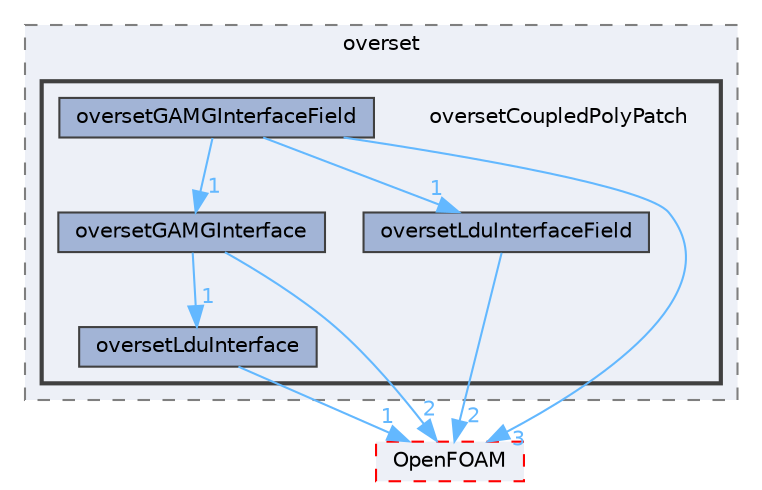 digraph "src/overset/oversetCoupledPolyPatch"
{
 // LATEX_PDF_SIZE
  bgcolor="transparent";
  edge [fontname=Helvetica,fontsize=10,labelfontname=Helvetica,labelfontsize=10];
  node [fontname=Helvetica,fontsize=10,shape=box,height=0.2,width=0.4];
  compound=true
  subgraph clusterdir_130ea3eb54766613bed36c4f96e55285 {
    graph [ bgcolor="#edf0f7", pencolor="grey50", label="overset", fontname=Helvetica,fontsize=10 style="filled,dashed", URL="dir_130ea3eb54766613bed36c4f96e55285.html",tooltip=""]
  subgraph clusterdir_61759e93040a29815afe1d0b610388a7 {
    graph [ bgcolor="#edf0f7", pencolor="grey25", label="", fontname=Helvetica,fontsize=10 style="filled,bold", URL="dir_61759e93040a29815afe1d0b610388a7.html",tooltip=""]
    dir_61759e93040a29815afe1d0b610388a7 [shape=plaintext, label="oversetCoupledPolyPatch"];
  dir_b4d26b26c30d263eb3f0ffcdbda2a924 [label="oversetGAMGInterface", fillcolor="#a2b4d6", color="grey25", style="filled", URL="dir_b4d26b26c30d263eb3f0ffcdbda2a924.html",tooltip=""];
  dir_c0d203e63bca4decfd0f6e92df01b63f [label="oversetGAMGInterfaceField", fillcolor="#a2b4d6", color="grey25", style="filled", URL="dir_c0d203e63bca4decfd0f6e92df01b63f.html",tooltip=""];
  dir_abd5d40edd807b3184da8bbca86d1455 [label="oversetLduInterface", fillcolor="#a2b4d6", color="grey25", style="filled", URL="dir_abd5d40edd807b3184da8bbca86d1455.html",tooltip=""];
  dir_88673e3f71363479e2a3082d461bf0c0 [label="oversetLduInterfaceField", fillcolor="#a2b4d6", color="grey25", style="filled", URL="dir_88673e3f71363479e2a3082d461bf0c0.html",tooltip=""];
  }
  }
  dir_c5473ff19b20e6ec4dfe5c310b3778a8 [label="OpenFOAM", fillcolor="#edf0f7", color="red", style="filled,dashed", URL="dir_c5473ff19b20e6ec4dfe5c310b3778a8.html",tooltip=""];
  dir_b4d26b26c30d263eb3f0ffcdbda2a924->dir_abd5d40edd807b3184da8bbca86d1455 [headlabel="1", labeldistance=1.5 headhref="dir_002756_002758.html" href="dir_002756_002758.html" color="steelblue1" fontcolor="steelblue1"];
  dir_b4d26b26c30d263eb3f0ffcdbda2a924->dir_c5473ff19b20e6ec4dfe5c310b3778a8 [headlabel="2", labeldistance=1.5 headhref="dir_002756_002695.html" href="dir_002756_002695.html" color="steelblue1" fontcolor="steelblue1"];
  dir_c0d203e63bca4decfd0f6e92df01b63f->dir_88673e3f71363479e2a3082d461bf0c0 [headlabel="1", labeldistance=1.5 headhref="dir_002757_002759.html" href="dir_002757_002759.html" color="steelblue1" fontcolor="steelblue1"];
  dir_c0d203e63bca4decfd0f6e92df01b63f->dir_b4d26b26c30d263eb3f0ffcdbda2a924 [headlabel="1", labeldistance=1.5 headhref="dir_002757_002756.html" href="dir_002757_002756.html" color="steelblue1" fontcolor="steelblue1"];
  dir_c0d203e63bca4decfd0f6e92df01b63f->dir_c5473ff19b20e6ec4dfe5c310b3778a8 [headlabel="3", labeldistance=1.5 headhref="dir_002757_002695.html" href="dir_002757_002695.html" color="steelblue1" fontcolor="steelblue1"];
  dir_abd5d40edd807b3184da8bbca86d1455->dir_c5473ff19b20e6ec4dfe5c310b3778a8 [headlabel="1", labeldistance=1.5 headhref="dir_002758_002695.html" href="dir_002758_002695.html" color="steelblue1" fontcolor="steelblue1"];
  dir_88673e3f71363479e2a3082d461bf0c0->dir_c5473ff19b20e6ec4dfe5c310b3778a8 [headlabel="2", labeldistance=1.5 headhref="dir_002759_002695.html" href="dir_002759_002695.html" color="steelblue1" fontcolor="steelblue1"];
}
